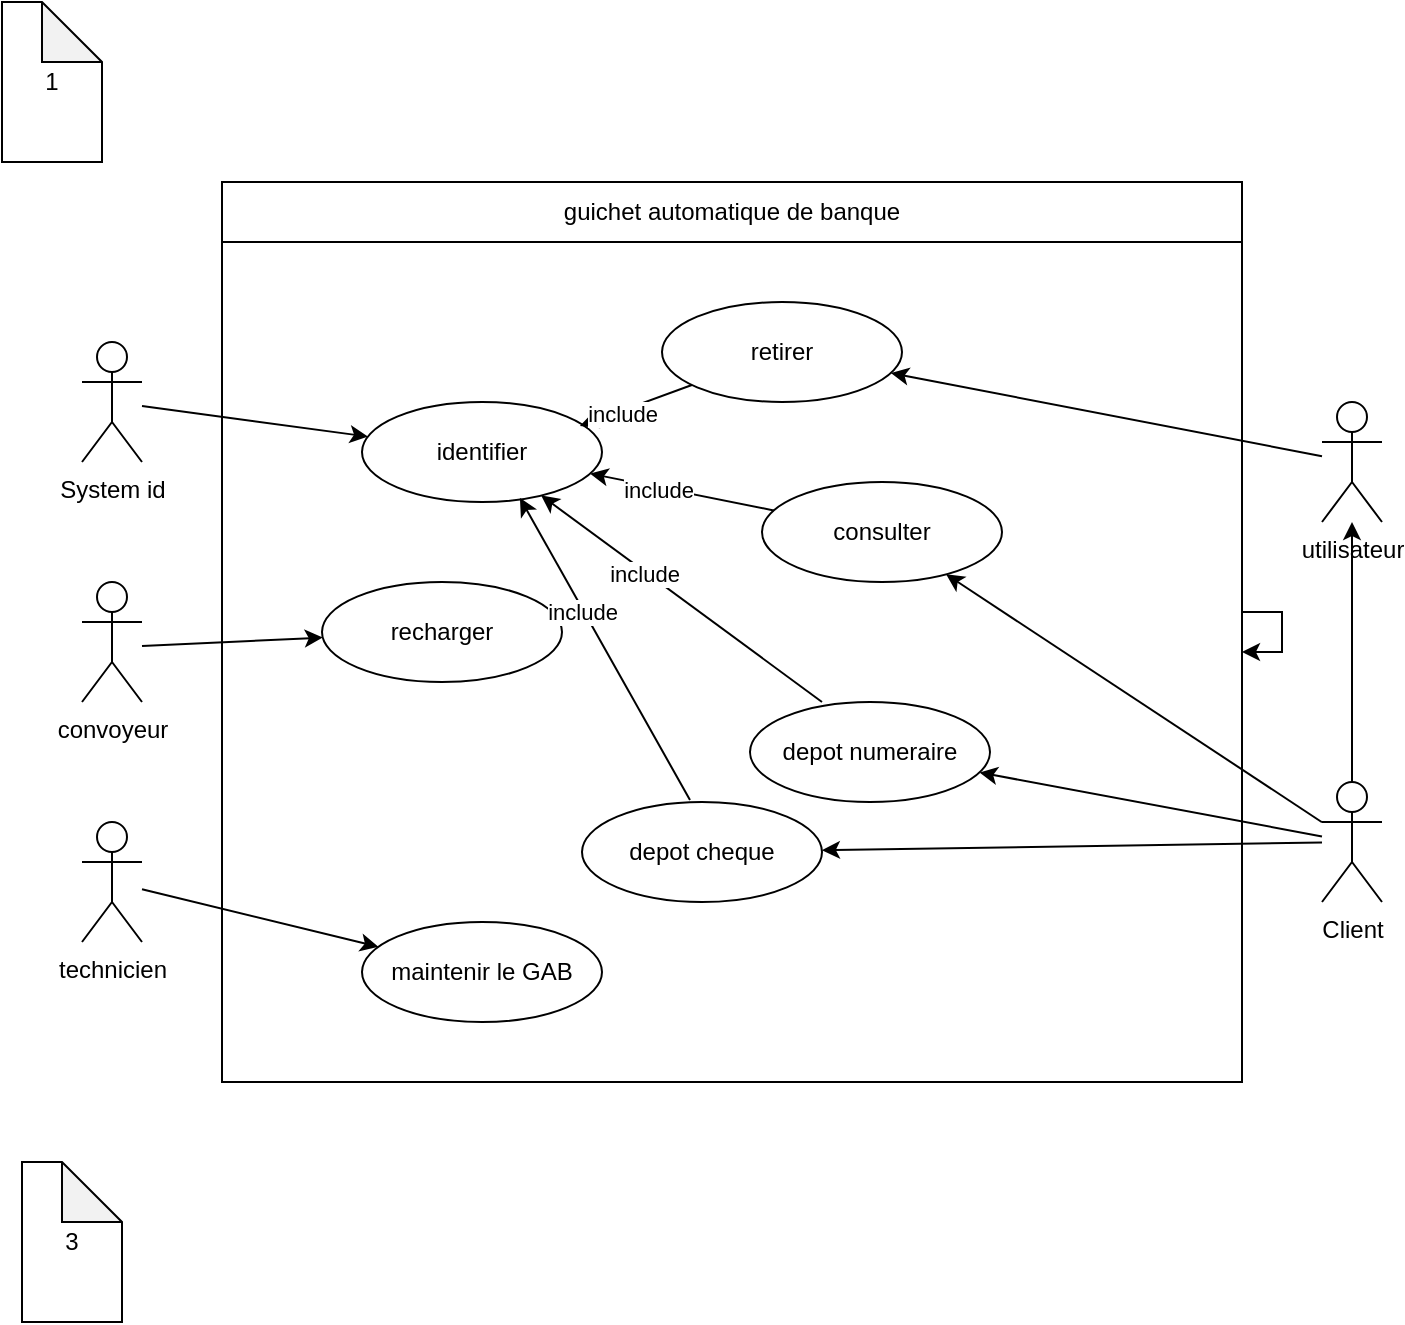 <mxfile version="24.7.15">
  <diagram name="Page-1" id="Khyg_C0OmY_P2ztcUPCE">
    <mxGraphModel dx="1050" dy="557" grid="1" gridSize="10" guides="1" tooltips="1" connect="1" arrows="1" fold="1" page="1" pageScale="1" pageWidth="827" pageHeight="1169" math="0" shadow="0">
      <root>
        <mxCell id="0" />
        <mxCell id="1" parent="0" />
        <mxCell id="jn_K5ucYfSR-Frp_HvuO-1" value="Client" style="shape=umlActor;verticalLabelPosition=bottom;verticalAlign=top;html=1;outlineConnect=0;" vertex="1" parent="1">
          <mxGeometry x="710" y="410" width="30" height="60" as="geometry" />
        </mxCell>
        <mxCell id="jn_K5ucYfSR-Frp_HvuO-2" value="&lt;div&gt;utilisateur&lt;/div&gt;&lt;div&gt;&lt;br&gt;&lt;/div&gt;" style="shape=umlActor;verticalLabelPosition=bottom;verticalAlign=top;html=1;outlineConnect=0;" vertex="1" parent="1">
          <mxGeometry x="710" y="220" width="30" height="60" as="geometry" />
        </mxCell>
        <mxCell id="jn_K5ucYfSR-Frp_HvuO-3" value="" style="endArrow=classic;html=1;rounded=0;exitX=0.5;exitY=0;exitDx=0;exitDy=0;exitPerimeter=0;" edge="1" parent="1" source="jn_K5ucYfSR-Frp_HvuO-1" target="jn_K5ucYfSR-Frp_HvuO-2">
          <mxGeometry width="50" height="50" relative="1" as="geometry">
            <mxPoint x="400" y="350" as="sourcePoint" />
            <mxPoint x="450" y="300" as="targetPoint" />
          </mxGeometry>
        </mxCell>
        <mxCell id="jn_K5ucYfSR-Frp_HvuO-4" value="&lt;div&gt;retirer&lt;/div&gt;" style="ellipse;whiteSpace=wrap;html=1;" vertex="1" parent="1">
          <mxGeometry x="380" y="170" width="120" height="50" as="geometry" />
        </mxCell>
        <mxCell id="jn_K5ucYfSR-Frp_HvuO-5" value="consulter" style="ellipse;whiteSpace=wrap;html=1;" vertex="1" parent="1">
          <mxGeometry x="430" y="260" width="120" height="50" as="geometry" />
        </mxCell>
        <mxCell id="jn_K5ucYfSR-Frp_HvuO-6" value="identifier" style="ellipse;whiteSpace=wrap;html=1;" vertex="1" parent="1">
          <mxGeometry x="230" y="220" width="120" height="50" as="geometry" />
        </mxCell>
        <mxCell id="jn_K5ucYfSR-Frp_HvuO-7" value="depot numeraire" style="ellipse;whiteSpace=wrap;html=1;" vertex="1" parent="1">
          <mxGeometry x="424" y="370" width="120" height="50" as="geometry" />
        </mxCell>
        <mxCell id="jn_K5ucYfSR-Frp_HvuO-8" value="depot cheque" style="ellipse;whiteSpace=wrap;html=1;" vertex="1" parent="1">
          <mxGeometry x="340" y="420" width="120" height="50" as="geometry" />
        </mxCell>
        <mxCell id="jn_K5ucYfSR-Frp_HvuO-9" value="" style="endArrow=classic;html=1;rounded=0;" edge="1" parent="1" source="jn_K5ucYfSR-Frp_HvuO-1" target="jn_K5ucYfSR-Frp_HvuO-7">
          <mxGeometry width="50" height="50" relative="1" as="geometry">
            <mxPoint x="400" y="350" as="sourcePoint" />
            <mxPoint x="450" y="300" as="targetPoint" />
          </mxGeometry>
        </mxCell>
        <mxCell id="jn_K5ucYfSR-Frp_HvuO-10" value="" style="endArrow=classic;html=1;rounded=0;" edge="1" parent="1" source="jn_K5ucYfSR-Frp_HvuO-1" target="jn_K5ucYfSR-Frp_HvuO-8">
          <mxGeometry width="50" height="50" relative="1" as="geometry">
            <mxPoint x="660" y="460" as="sourcePoint" />
            <mxPoint x="549" y="415" as="targetPoint" />
          </mxGeometry>
        </mxCell>
        <mxCell id="jn_K5ucYfSR-Frp_HvuO-11" value="" style="endArrow=classic;html=1;rounded=0;" edge="1" parent="1" source="jn_K5ucYfSR-Frp_HvuO-1" target="jn_K5ucYfSR-Frp_HvuO-5">
          <mxGeometry width="50" height="50" relative="1" as="geometry">
            <mxPoint x="710" y="440" as="sourcePoint" />
            <mxPoint x="450" y="300" as="targetPoint" />
          </mxGeometry>
        </mxCell>
        <mxCell id="jn_K5ucYfSR-Frp_HvuO-12" value="" style="endArrow=classic;html=1;rounded=0;" edge="1" parent="1" source="jn_K5ucYfSR-Frp_HvuO-2" target="jn_K5ucYfSR-Frp_HvuO-4">
          <mxGeometry width="50" height="50" relative="1" as="geometry">
            <mxPoint x="400" y="350" as="sourcePoint" />
            <mxPoint x="450" y="300" as="targetPoint" />
          </mxGeometry>
        </mxCell>
        <mxCell id="jn_K5ucYfSR-Frp_HvuO-13" value="&lt;div&gt;System id&lt;/div&gt;" style="shape=umlActor;verticalLabelPosition=bottom;verticalAlign=top;html=1;outlineConnect=0;" vertex="1" parent="1">
          <mxGeometry x="90" y="190" width="30" height="60" as="geometry" />
        </mxCell>
        <mxCell id="jn_K5ucYfSR-Frp_HvuO-14" value="convoyeur" style="shape=umlActor;verticalLabelPosition=bottom;verticalAlign=top;html=1;outlineConnect=0;" vertex="1" parent="1">
          <mxGeometry x="90" y="310" width="30" height="60" as="geometry" />
        </mxCell>
        <mxCell id="jn_K5ucYfSR-Frp_HvuO-15" value="technicien" style="shape=umlActor;verticalLabelPosition=bottom;verticalAlign=top;html=1;outlineConnect=0;" vertex="1" parent="1">
          <mxGeometry x="90" y="430" width="30" height="60" as="geometry" />
        </mxCell>
        <mxCell id="jn_K5ucYfSR-Frp_HvuO-16" value="recharger" style="ellipse;whiteSpace=wrap;html=1;" vertex="1" parent="1">
          <mxGeometry x="210" y="310" width="120" height="50" as="geometry" />
        </mxCell>
        <mxCell id="jn_K5ucYfSR-Frp_HvuO-17" value="maintenir le GAB" style="ellipse;whiteSpace=wrap;html=1;" vertex="1" parent="1">
          <mxGeometry x="230" y="480" width="120" height="50" as="geometry" />
        </mxCell>
        <mxCell id="jn_K5ucYfSR-Frp_HvuO-18" value="" style="endArrow=classic;html=1;rounded=0;" edge="1" parent="1" source="jn_K5ucYfSR-Frp_HvuO-5" target="jn_K5ucYfSR-Frp_HvuO-6">
          <mxGeometry width="50" height="50" relative="1" as="geometry">
            <mxPoint x="400" y="350" as="sourcePoint" />
            <mxPoint x="380" y="340" as="targetPoint" />
          </mxGeometry>
        </mxCell>
        <mxCell id="jn_K5ucYfSR-Frp_HvuO-19" value="&lt;div&gt;include&lt;/div&gt;" style="edgeLabel;html=1;align=center;verticalAlign=middle;resizable=0;points=[];" vertex="1" connectable="0" parent="jn_K5ucYfSR-Frp_HvuO-18">
          <mxGeometry x="0.256" y="1" relative="1" as="geometry">
            <mxPoint as="offset" />
          </mxGeometry>
        </mxCell>
        <mxCell id="jn_K5ucYfSR-Frp_HvuO-20" value="" style="endArrow=classic;html=1;rounded=0;entryX=0.908;entryY=0.24;entryDx=0;entryDy=0;entryPerimeter=0;" edge="1" parent="1" source="jn_K5ucYfSR-Frp_HvuO-4" target="jn_K5ucYfSR-Frp_HvuO-6">
          <mxGeometry width="50" height="50" relative="1" as="geometry">
            <mxPoint x="446" y="284" as="sourcePoint" />
            <mxPoint x="354" y="266" as="targetPoint" />
          </mxGeometry>
        </mxCell>
        <mxCell id="jn_K5ucYfSR-Frp_HvuO-21" value="&lt;div&gt;include&lt;/div&gt;" style="edgeLabel;html=1;align=center;verticalAlign=middle;resizable=0;points=[];" vertex="1" connectable="0" parent="jn_K5ucYfSR-Frp_HvuO-20">
          <mxGeometry x="0.256" y="1" relative="1" as="geometry">
            <mxPoint as="offset" />
          </mxGeometry>
        </mxCell>
        <mxCell id="jn_K5ucYfSR-Frp_HvuO-22" value="" style="endArrow=classic;html=1;rounded=0;exitX=0.3;exitY=0;exitDx=0;exitDy=0;exitPerimeter=0;" edge="1" parent="1" source="jn_K5ucYfSR-Frp_HvuO-7" target="jn_K5ucYfSR-Frp_HvuO-6">
          <mxGeometry width="50" height="50" relative="1" as="geometry">
            <mxPoint x="456" y="294" as="sourcePoint" />
            <mxPoint x="364" y="276" as="targetPoint" />
          </mxGeometry>
        </mxCell>
        <mxCell id="jn_K5ucYfSR-Frp_HvuO-23" value="&lt;div&gt;include&lt;/div&gt;" style="edgeLabel;html=1;align=center;verticalAlign=middle;resizable=0;points=[];" vertex="1" connectable="0" parent="jn_K5ucYfSR-Frp_HvuO-22">
          <mxGeometry x="0.256" y="1" relative="1" as="geometry">
            <mxPoint as="offset" />
          </mxGeometry>
        </mxCell>
        <mxCell id="jn_K5ucYfSR-Frp_HvuO-24" value="" style="endArrow=classic;html=1;rounded=0;exitX=0.45;exitY=-0.02;exitDx=0;exitDy=0;exitPerimeter=0;entryX=0.658;entryY=0.96;entryDx=0;entryDy=0;entryPerimeter=0;" edge="1" parent="1" source="jn_K5ucYfSR-Frp_HvuO-8" target="jn_K5ucYfSR-Frp_HvuO-6">
          <mxGeometry width="50" height="50" relative="1" as="geometry">
            <mxPoint x="466" y="304" as="sourcePoint" />
            <mxPoint x="374" y="286" as="targetPoint" />
          </mxGeometry>
        </mxCell>
        <mxCell id="jn_K5ucYfSR-Frp_HvuO-25" value="&lt;div&gt;include&lt;/div&gt;" style="edgeLabel;html=1;align=center;verticalAlign=middle;resizable=0;points=[];" vertex="1" connectable="0" parent="jn_K5ucYfSR-Frp_HvuO-24">
          <mxGeometry x="0.256" y="1" relative="1" as="geometry">
            <mxPoint as="offset" />
          </mxGeometry>
        </mxCell>
        <mxCell id="jn_K5ucYfSR-Frp_HvuO-26" value="" style="endArrow=classic;html=1;rounded=0;" edge="1" parent="1" source="jn_K5ucYfSR-Frp_HvuO-15" target="jn_K5ucYfSR-Frp_HvuO-17">
          <mxGeometry width="50" height="50" relative="1" as="geometry">
            <mxPoint x="400" y="350" as="sourcePoint" />
            <mxPoint x="450" y="300" as="targetPoint" />
          </mxGeometry>
        </mxCell>
        <mxCell id="jn_K5ucYfSR-Frp_HvuO-27" value="" style="endArrow=classic;html=1;rounded=0;" edge="1" parent="1" target="jn_K5ucYfSR-Frp_HvuO-16">
          <mxGeometry width="50" height="50" relative="1" as="geometry">
            <mxPoint x="120" y="342" as="sourcePoint" />
            <mxPoint x="238" y="370" as="targetPoint" />
          </mxGeometry>
        </mxCell>
        <mxCell id="jn_K5ucYfSR-Frp_HvuO-28" value="" style="rounded=0;whiteSpace=wrap;html=1;fillColor=none;" vertex="1" parent="1">
          <mxGeometry x="160" y="110" width="510" height="450" as="geometry" />
        </mxCell>
        <mxCell id="jn_K5ucYfSR-Frp_HvuO-29" style="edgeStyle=orthogonalEdgeStyle;rounded=0;orthogonalLoop=1;jettySize=auto;html=1;" edge="1" parent="1" source="jn_K5ucYfSR-Frp_HvuO-28" target="jn_K5ucYfSR-Frp_HvuO-28">
          <mxGeometry relative="1" as="geometry" />
        </mxCell>
        <mxCell id="jn_K5ucYfSR-Frp_HvuO-30" value="guichet automatique de banque" style="rounded=0;whiteSpace=wrap;html=1;" vertex="1" parent="1">
          <mxGeometry x="160" y="110" width="510" height="30" as="geometry" />
        </mxCell>
        <mxCell id="jn_K5ucYfSR-Frp_HvuO-31" value="" style="endArrow=classic;html=1;rounded=0;" edge="1" parent="1" source="jn_K5ucYfSR-Frp_HvuO-13" target="jn_K5ucYfSR-Frp_HvuO-6">
          <mxGeometry width="50" height="50" relative="1" as="geometry">
            <mxPoint x="400" y="350" as="sourcePoint" />
            <mxPoint x="450" y="300" as="targetPoint" />
          </mxGeometry>
        </mxCell>
        <mxCell id="jn_K5ucYfSR-Frp_HvuO-32" value="1" style="shape=note;whiteSpace=wrap;html=1;backgroundOutline=1;darkOpacity=0.05;" vertex="1" parent="1">
          <mxGeometry x="50" y="20" width="50" height="80" as="geometry" />
        </mxCell>
        <mxCell id="jn_K5ucYfSR-Frp_HvuO-33" value="3" style="shape=note;whiteSpace=wrap;html=1;backgroundOutline=1;darkOpacity=0.05;" vertex="1" parent="1">
          <mxGeometry x="60" y="600" width="50" height="80" as="geometry" />
        </mxCell>
      </root>
    </mxGraphModel>
  </diagram>
</mxfile>
